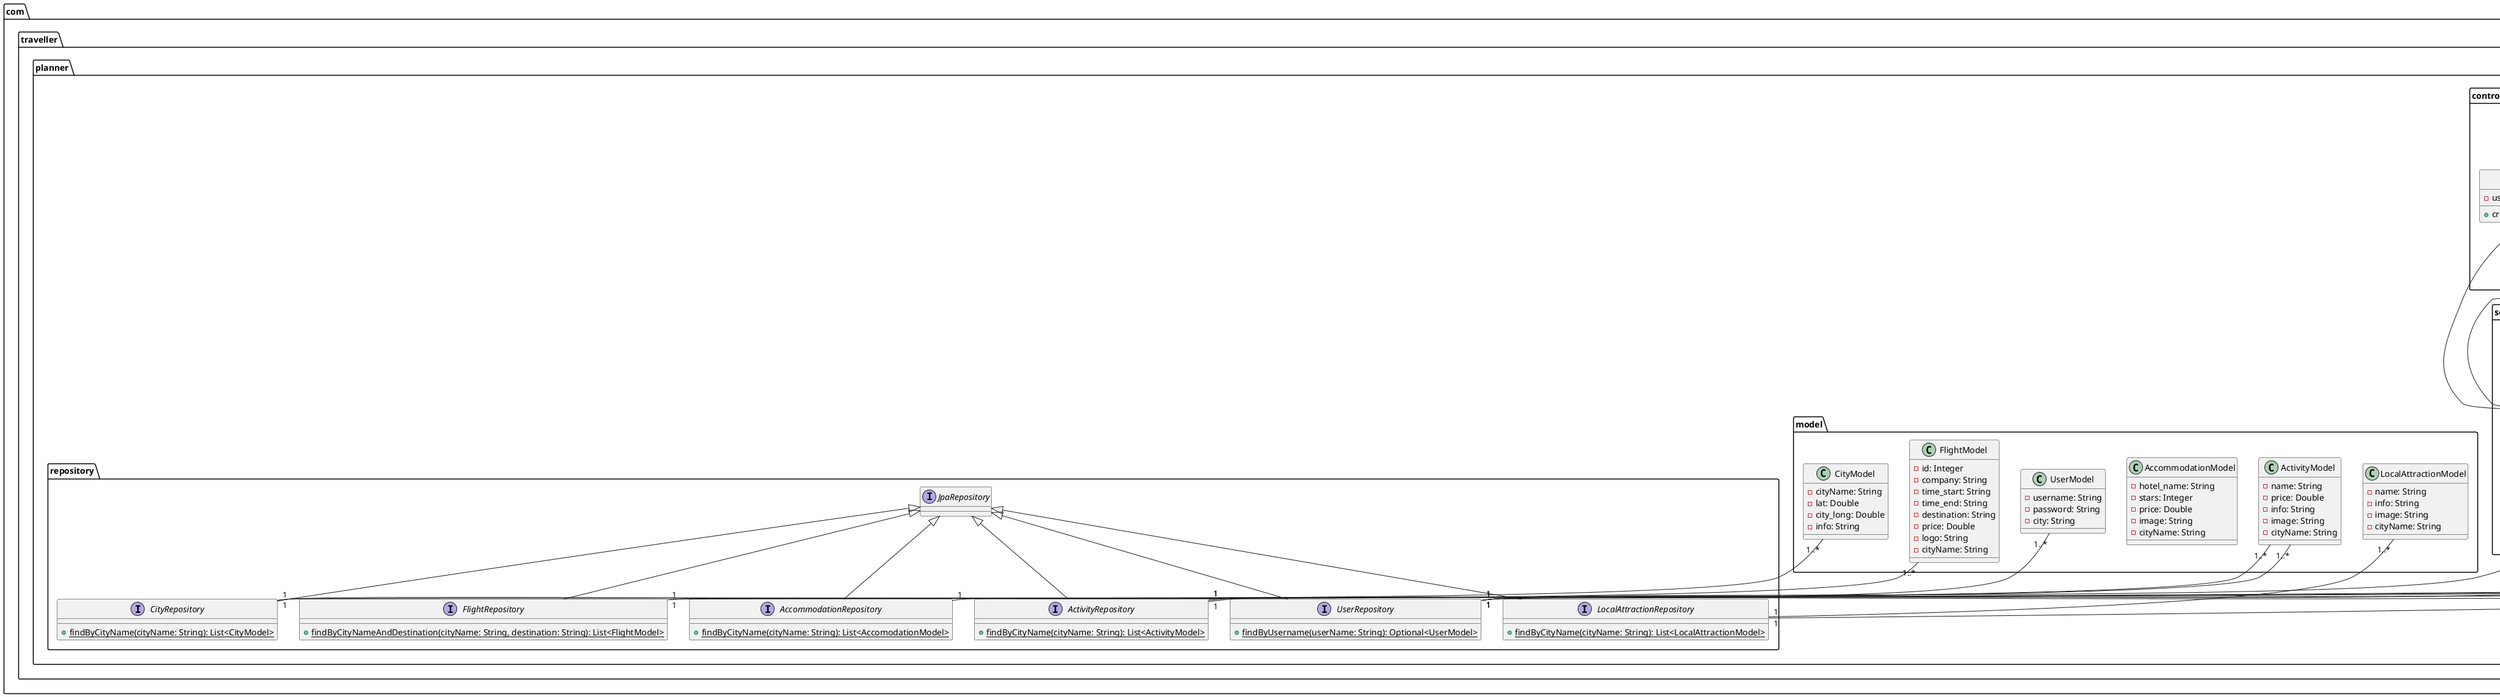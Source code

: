 @startuml
package com.traveller.planner {
    package "configuration" {
        class AppSecurityConfig{
            - userDetailsService: UserDetailsService
            + securityFilterChain(httpSecurity: HttpSecurity): SecurityFilterChain
            + userDetailsService(): UserDetailsService
            + authenticationProvider(): AuthenticationProvider
            + passwordEncoder(): PasswordEncoder
        }
        class MyAuthenticationSuccessHandler extends SavedRequestAwareAuthenticationSuccessHandler {
            +onAuthenticationSuccess(request: HttpServletRequest, response: HttpServletResponse, authentication: Authentication): void
        }
    }

    package controller {
        class CityController {
            - userService: UserService
            - cityService: CityService
            - localAttractionService: LocalAttractionService
            - flightService: FlightService
            - activityService: ActivityService
            - accommodationService: AccommodationService

            + getCities(): List<CityModel>
            + getUserCity(): CityModel
            + getFlights(destination: String): List<FlightModel>
            + getAccommodations(destination: String): List<AccommodationModel>
            + getActivity(destination: String): List<ActivityModel>
            + getLocalAttractions(destination: String): List<LocalAttractionModel>
        }

        class ContentController {
            + home(): String
            + login(): String
            + register(): String
            + about(): String
        }

        class RegistrationController {
            - userService: UserService
            + createUser(user: UserModel): String
        }
    }


    package model {
        class UserModel {
            - username: String
            - password: String
            - city: String
        }

        class CityModel {
            - cityName: String
            - lat: Double
            - city_long: Double
            - info: String
        }

        class AccommodationModel {
            - hotel_name: String
            - stars: Integer
            - price: Double
            - image: String
            - cityName: String
        }

        class FlightModel {
            - id: Integer
            - company: String
            - time_start: String
            - time_end: String
            - destination: String
            - price: Double
            - logo: String
            - cityName: String
        }

        class LocalAttractionModel {
            - name: String
            - info: String
            - image: String
            - cityName: String
        }

        class ActivityModel {
            - name: String
            - price: Double
            - info: String
            - image: String
            - cityName: String
        }
    }

    package repository {
        interface AccommodationRepository extends JpaRepository {
            + {static} findByCityName(cityName: String): List<AccomodationModel>
        }

        interface ActivityRepository extends JpaRepository {
            + {static} findByCityName(cityName: String): List<ActivityModel>
        }

        interface CityRepository extends JpaRepository {
            + {static} findByCityName(cityName: String): List<CityModel>
        }

        interface FlightRepository extends JpaRepository {
            + {static} findByCityNameAndDestination(cityName: String, destination: String): List<FlightModel>
        }

        interface LocalAttractionRepository extends JpaRepository {
            + {static} findByCityName(cityName: String): List<LocalAttractionModel>
        }

        interface UserRepository extends JpaRepository {
            + {static} findByUsername(userName: String): Optional<UserModel>
        }
    }

    package service {
        class AccommodationService {
            - accommodationRepository: AccommodationRepository
            + getAllAccommodations(destination: String): List<AccomodationModel>
        }

        class ActivityService {
            - userService: UserService
            - activityRepository: ActivityRepository
            + getAllActivities(destination: String): List<ActivityModel>
        }

        class CityService {
            - cityRepository: CityRepository
            - userService: UserService
            + getUserCity(): CityModel
            + getAllCities(): List<CityModel>
        }

        class FlightService {
            - flightRepository: FlightRepository
            - userService: UserService
            + getAllFlightsByDestinationAndCity(destination: String): List<FlightModel>
        }

        class LocalAttractionService {
            - localAttractionRepository: LocalAttractionRepository
            + getAllLocalAttraction(city: String): List<LocalAttractionModel>
        }

        class UserService {
            - userRepository: UserRepository
            - passwordEncoder: PasswordEncoder
            + registerUser(user: UserModel): void
            + getUser(username: String): UserModel
            + checkUser(userName: String, password: String): UserModel
        }

        class MyUserDetailsService implements UserDetailsService {
            - userRepository: UserRepository
            + loadUserByUsername(username: String): UserDetailsService
        }
    }
}

AppSecurityConfig "1" *-- "1" MyAuthenticationSuccessHandler
AccommodationService "1" *-- "1" AccommodationRepository
MyUserDetailsService "1" *-- "1" UserRepository
ActivityService "1" *-- "1" ActivityRepository
ActivityService "1" *-- "1" UserRepository
CityService "1" *-- "1" CityRepository
CityService "1" *-- "1" UserService
FlightService "1" *-- "1" FlightRepository
FlightService "1" *-- "1" UserService
LocalAttractionService "1" *-- "1" LocalAttractionRepository
UserService "1" *-- "1" UserRepository
UserModel "1..*" -- "1" UserRepository
CityModel "1..*" -- "1" CityRepository
ActivityModel "1..*" -- "1" ActivityRepository
LocalAttractionModel "1..*" -- "1" LocalAttractionRepository
ActivityModel "1..*" -- "1" ActivityRepository
FlightModel "1..*" -- "1" FlightRepository
RegistrationController "1" *-- "1" UserService
CityController "1" *-- "1" UserService
CityController "1" *-- "1" CityService
CityController "1" *-- "1" LocalAttractionService
CityController "1" *-- "1" FlightService
CityController "1" *-- "1" ActivityService
CityController "1" *-- "1" AccommodationService
@enduml